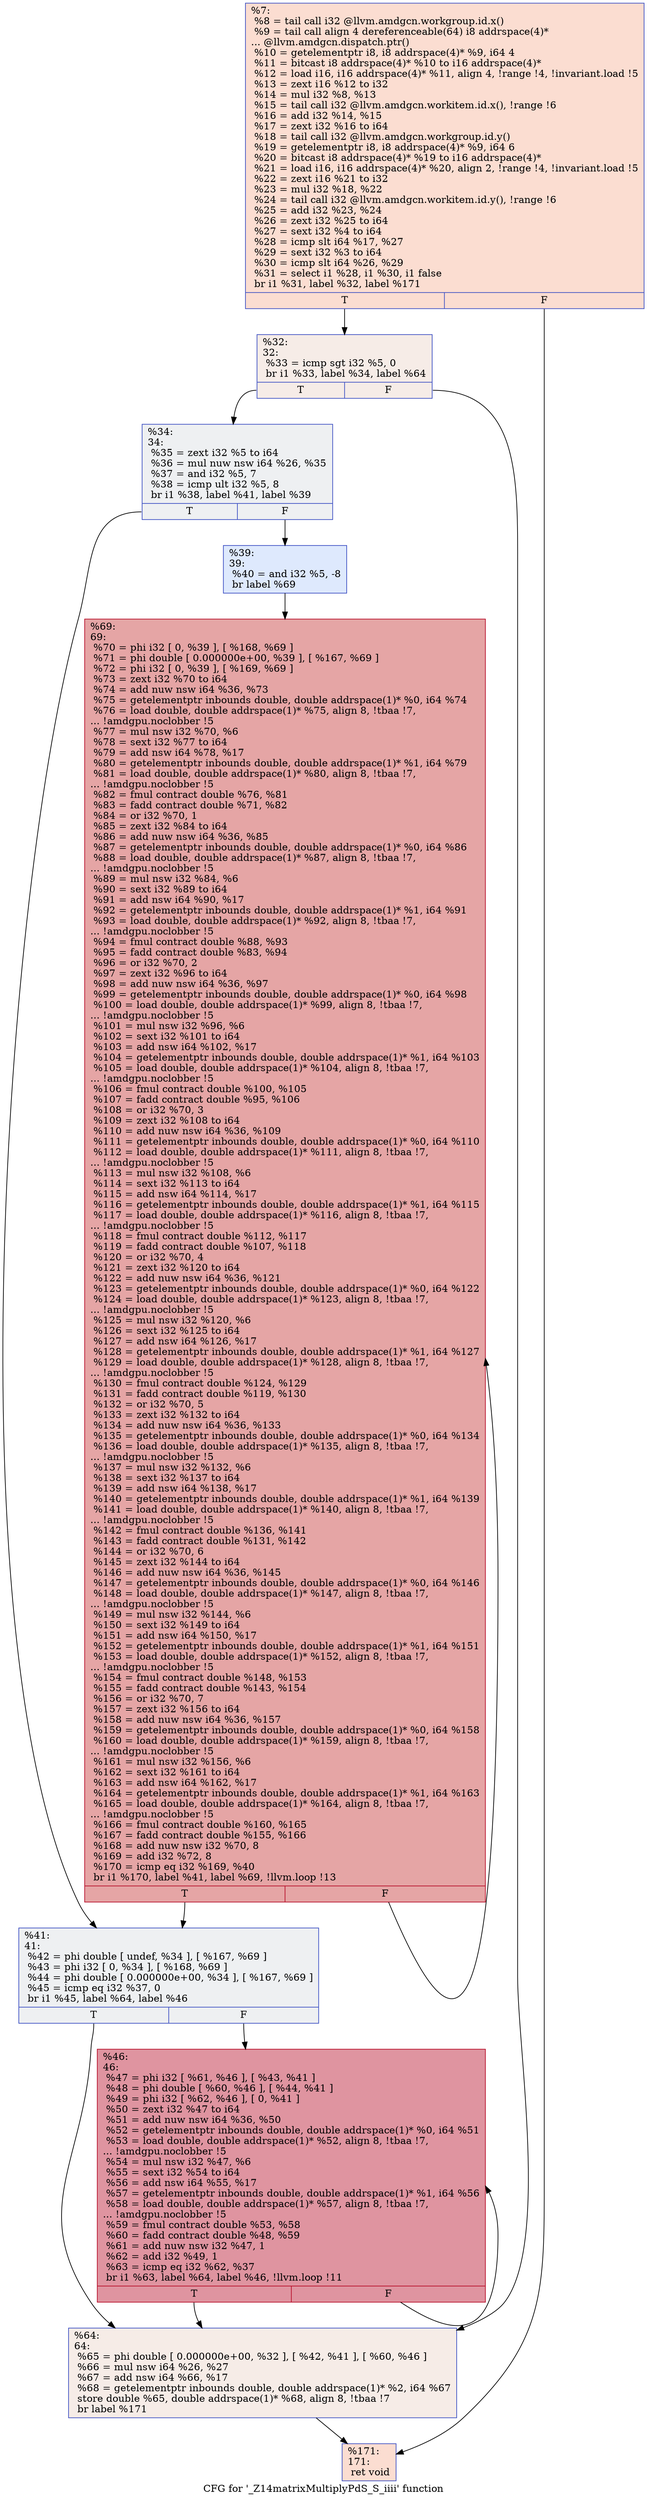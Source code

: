 digraph "CFG for '_Z14matrixMultiplyPdS_S_iiii' function" {
	label="CFG for '_Z14matrixMultiplyPdS_S_iiii' function";

	Node0x5293e50 [shape=record,color="#3d50c3ff", style=filled, fillcolor="#f7b39670",label="{%7:\l  %8 = tail call i32 @llvm.amdgcn.workgroup.id.x()\l  %9 = tail call align 4 dereferenceable(64) i8 addrspace(4)*\l... @llvm.amdgcn.dispatch.ptr()\l  %10 = getelementptr i8, i8 addrspace(4)* %9, i64 4\l  %11 = bitcast i8 addrspace(4)* %10 to i16 addrspace(4)*\l  %12 = load i16, i16 addrspace(4)* %11, align 4, !range !4, !invariant.load !5\l  %13 = zext i16 %12 to i32\l  %14 = mul i32 %8, %13\l  %15 = tail call i32 @llvm.amdgcn.workitem.id.x(), !range !6\l  %16 = add i32 %14, %15\l  %17 = zext i32 %16 to i64\l  %18 = tail call i32 @llvm.amdgcn.workgroup.id.y()\l  %19 = getelementptr i8, i8 addrspace(4)* %9, i64 6\l  %20 = bitcast i8 addrspace(4)* %19 to i16 addrspace(4)*\l  %21 = load i16, i16 addrspace(4)* %20, align 2, !range !4, !invariant.load !5\l  %22 = zext i16 %21 to i32\l  %23 = mul i32 %18, %22\l  %24 = tail call i32 @llvm.amdgcn.workitem.id.y(), !range !6\l  %25 = add i32 %23, %24\l  %26 = zext i32 %25 to i64\l  %27 = sext i32 %4 to i64\l  %28 = icmp slt i64 %17, %27\l  %29 = sext i32 %3 to i64\l  %30 = icmp slt i64 %26, %29\l  %31 = select i1 %28, i1 %30, i1 false\l  br i1 %31, label %32, label %171\l|{<s0>T|<s1>F}}"];
	Node0x5293e50:s0 -> Node0x5297a70;
	Node0x5293e50:s1 -> Node0x5297b00;
	Node0x5297a70 [shape=record,color="#3d50c3ff", style=filled, fillcolor="#ead5c970",label="{%32:\l32:                                               \l  %33 = icmp sgt i32 %5, 0\l  br i1 %33, label %34, label %64\l|{<s0>T|<s1>F}}"];
	Node0x5297a70:s0 -> Node0x5295d30;
	Node0x5297a70:s1 -> Node0x5297e50;
	Node0x5295d30 [shape=record,color="#3d50c3ff", style=filled, fillcolor="#d9dce170",label="{%34:\l34:                                               \l  %35 = zext i32 %5 to i64\l  %36 = mul nuw nsw i64 %26, %35\l  %37 = and i32 %5, 7\l  %38 = icmp ult i32 %5, 8\l  br i1 %38, label %41, label %39\l|{<s0>T|<s1>F}}"];
	Node0x5295d30:s0 -> Node0x5298210;
	Node0x5295d30:s1 -> Node0x5298260;
	Node0x5298260 [shape=record,color="#3d50c3ff", style=filled, fillcolor="#b5cdfa70",label="{%39:\l39:                                               \l  %40 = and i32 %5, -8\l  br label %69\l}"];
	Node0x5298260 -> Node0x5298460;
	Node0x5298210 [shape=record,color="#3d50c3ff", style=filled, fillcolor="#d9dce170",label="{%41:\l41:                                               \l  %42 = phi double [ undef, %34 ], [ %167, %69 ]\l  %43 = phi i32 [ 0, %34 ], [ %168, %69 ]\l  %44 = phi double [ 0.000000e+00, %34 ], [ %167, %69 ]\l  %45 = icmp eq i32 %37, 0\l  br i1 %45, label %64, label %46\l|{<s0>T|<s1>F}}"];
	Node0x5298210:s0 -> Node0x5297e50;
	Node0x5298210:s1 -> Node0x52996d0;
	Node0x52996d0 [shape=record,color="#b70d28ff", style=filled, fillcolor="#b70d2870",label="{%46:\l46:                                               \l  %47 = phi i32 [ %61, %46 ], [ %43, %41 ]\l  %48 = phi double [ %60, %46 ], [ %44, %41 ]\l  %49 = phi i32 [ %62, %46 ], [ 0, %41 ]\l  %50 = zext i32 %47 to i64\l  %51 = add nuw nsw i64 %36, %50\l  %52 = getelementptr inbounds double, double addrspace(1)* %0, i64 %51\l  %53 = load double, double addrspace(1)* %52, align 8, !tbaa !7,\l... !amdgpu.noclobber !5\l  %54 = mul nsw i32 %47, %6\l  %55 = sext i32 %54 to i64\l  %56 = add nsw i64 %55, %17\l  %57 = getelementptr inbounds double, double addrspace(1)* %1, i64 %56\l  %58 = load double, double addrspace(1)* %57, align 8, !tbaa !7,\l... !amdgpu.noclobber !5\l  %59 = fmul contract double %53, %58\l  %60 = fadd contract double %48, %59\l  %61 = add nuw nsw i32 %47, 1\l  %62 = add i32 %49, 1\l  %63 = icmp eq i32 %62, %37\l  br i1 %63, label %64, label %46, !llvm.loop !11\l|{<s0>T|<s1>F}}"];
	Node0x52996d0:s0 -> Node0x5297e50;
	Node0x52996d0:s1 -> Node0x52996d0;
	Node0x5297e50 [shape=record,color="#3d50c3ff", style=filled, fillcolor="#ead5c970",label="{%64:\l64:                                               \l  %65 = phi double [ 0.000000e+00, %32 ], [ %42, %41 ], [ %60, %46 ]\l  %66 = mul nsw i64 %26, %27\l  %67 = add nsw i64 %66, %17\l  %68 = getelementptr inbounds double, double addrspace(1)* %2, i64 %67\l  store double %65, double addrspace(1)* %68, align 8, !tbaa !7\l  br label %171\l}"];
	Node0x5297e50 -> Node0x5297b00;
	Node0x5298460 [shape=record,color="#b70d28ff", style=filled, fillcolor="#c5333470",label="{%69:\l69:                                               \l  %70 = phi i32 [ 0, %39 ], [ %168, %69 ]\l  %71 = phi double [ 0.000000e+00, %39 ], [ %167, %69 ]\l  %72 = phi i32 [ 0, %39 ], [ %169, %69 ]\l  %73 = zext i32 %70 to i64\l  %74 = add nuw nsw i64 %36, %73\l  %75 = getelementptr inbounds double, double addrspace(1)* %0, i64 %74\l  %76 = load double, double addrspace(1)* %75, align 8, !tbaa !7,\l... !amdgpu.noclobber !5\l  %77 = mul nsw i32 %70, %6\l  %78 = sext i32 %77 to i64\l  %79 = add nsw i64 %78, %17\l  %80 = getelementptr inbounds double, double addrspace(1)* %1, i64 %79\l  %81 = load double, double addrspace(1)* %80, align 8, !tbaa !7,\l... !amdgpu.noclobber !5\l  %82 = fmul contract double %76, %81\l  %83 = fadd contract double %71, %82\l  %84 = or i32 %70, 1\l  %85 = zext i32 %84 to i64\l  %86 = add nuw nsw i64 %36, %85\l  %87 = getelementptr inbounds double, double addrspace(1)* %0, i64 %86\l  %88 = load double, double addrspace(1)* %87, align 8, !tbaa !7,\l... !amdgpu.noclobber !5\l  %89 = mul nsw i32 %84, %6\l  %90 = sext i32 %89 to i64\l  %91 = add nsw i64 %90, %17\l  %92 = getelementptr inbounds double, double addrspace(1)* %1, i64 %91\l  %93 = load double, double addrspace(1)* %92, align 8, !tbaa !7,\l... !amdgpu.noclobber !5\l  %94 = fmul contract double %88, %93\l  %95 = fadd contract double %83, %94\l  %96 = or i32 %70, 2\l  %97 = zext i32 %96 to i64\l  %98 = add nuw nsw i64 %36, %97\l  %99 = getelementptr inbounds double, double addrspace(1)* %0, i64 %98\l  %100 = load double, double addrspace(1)* %99, align 8, !tbaa !7,\l... !amdgpu.noclobber !5\l  %101 = mul nsw i32 %96, %6\l  %102 = sext i32 %101 to i64\l  %103 = add nsw i64 %102, %17\l  %104 = getelementptr inbounds double, double addrspace(1)* %1, i64 %103\l  %105 = load double, double addrspace(1)* %104, align 8, !tbaa !7,\l... !amdgpu.noclobber !5\l  %106 = fmul contract double %100, %105\l  %107 = fadd contract double %95, %106\l  %108 = or i32 %70, 3\l  %109 = zext i32 %108 to i64\l  %110 = add nuw nsw i64 %36, %109\l  %111 = getelementptr inbounds double, double addrspace(1)* %0, i64 %110\l  %112 = load double, double addrspace(1)* %111, align 8, !tbaa !7,\l... !amdgpu.noclobber !5\l  %113 = mul nsw i32 %108, %6\l  %114 = sext i32 %113 to i64\l  %115 = add nsw i64 %114, %17\l  %116 = getelementptr inbounds double, double addrspace(1)* %1, i64 %115\l  %117 = load double, double addrspace(1)* %116, align 8, !tbaa !7,\l... !amdgpu.noclobber !5\l  %118 = fmul contract double %112, %117\l  %119 = fadd contract double %107, %118\l  %120 = or i32 %70, 4\l  %121 = zext i32 %120 to i64\l  %122 = add nuw nsw i64 %36, %121\l  %123 = getelementptr inbounds double, double addrspace(1)* %0, i64 %122\l  %124 = load double, double addrspace(1)* %123, align 8, !tbaa !7,\l... !amdgpu.noclobber !5\l  %125 = mul nsw i32 %120, %6\l  %126 = sext i32 %125 to i64\l  %127 = add nsw i64 %126, %17\l  %128 = getelementptr inbounds double, double addrspace(1)* %1, i64 %127\l  %129 = load double, double addrspace(1)* %128, align 8, !tbaa !7,\l... !amdgpu.noclobber !5\l  %130 = fmul contract double %124, %129\l  %131 = fadd contract double %119, %130\l  %132 = or i32 %70, 5\l  %133 = zext i32 %132 to i64\l  %134 = add nuw nsw i64 %36, %133\l  %135 = getelementptr inbounds double, double addrspace(1)* %0, i64 %134\l  %136 = load double, double addrspace(1)* %135, align 8, !tbaa !7,\l... !amdgpu.noclobber !5\l  %137 = mul nsw i32 %132, %6\l  %138 = sext i32 %137 to i64\l  %139 = add nsw i64 %138, %17\l  %140 = getelementptr inbounds double, double addrspace(1)* %1, i64 %139\l  %141 = load double, double addrspace(1)* %140, align 8, !tbaa !7,\l... !amdgpu.noclobber !5\l  %142 = fmul contract double %136, %141\l  %143 = fadd contract double %131, %142\l  %144 = or i32 %70, 6\l  %145 = zext i32 %144 to i64\l  %146 = add nuw nsw i64 %36, %145\l  %147 = getelementptr inbounds double, double addrspace(1)* %0, i64 %146\l  %148 = load double, double addrspace(1)* %147, align 8, !tbaa !7,\l... !amdgpu.noclobber !5\l  %149 = mul nsw i32 %144, %6\l  %150 = sext i32 %149 to i64\l  %151 = add nsw i64 %150, %17\l  %152 = getelementptr inbounds double, double addrspace(1)* %1, i64 %151\l  %153 = load double, double addrspace(1)* %152, align 8, !tbaa !7,\l... !amdgpu.noclobber !5\l  %154 = fmul contract double %148, %153\l  %155 = fadd contract double %143, %154\l  %156 = or i32 %70, 7\l  %157 = zext i32 %156 to i64\l  %158 = add nuw nsw i64 %36, %157\l  %159 = getelementptr inbounds double, double addrspace(1)* %0, i64 %158\l  %160 = load double, double addrspace(1)* %159, align 8, !tbaa !7,\l... !amdgpu.noclobber !5\l  %161 = mul nsw i32 %156, %6\l  %162 = sext i32 %161 to i64\l  %163 = add nsw i64 %162, %17\l  %164 = getelementptr inbounds double, double addrspace(1)* %1, i64 %163\l  %165 = load double, double addrspace(1)* %164, align 8, !tbaa !7,\l... !amdgpu.noclobber !5\l  %166 = fmul contract double %160, %165\l  %167 = fadd contract double %155, %166\l  %168 = add nuw nsw i32 %70, 8\l  %169 = add i32 %72, 8\l  %170 = icmp eq i32 %169, %40\l  br i1 %170, label %41, label %69, !llvm.loop !13\l|{<s0>T|<s1>F}}"];
	Node0x5298460:s0 -> Node0x5298210;
	Node0x5298460:s1 -> Node0x5298460;
	Node0x5297b00 [shape=record,color="#3d50c3ff", style=filled, fillcolor="#f7b39670",label="{%171:\l171:                                              \l  ret void\l}"];
}
